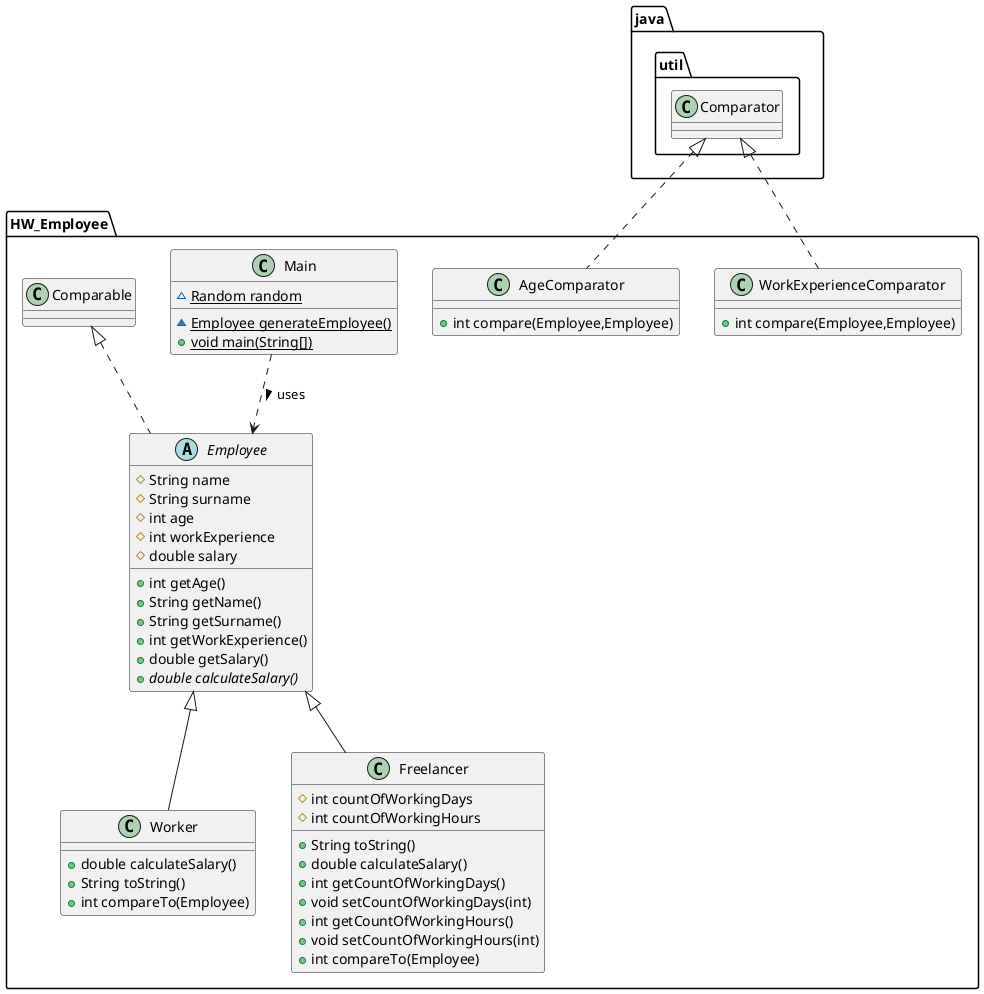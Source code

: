 @startuml
class HW_Employee.Worker {
+ double calculateSalary()
+ String toString()
+ int compareTo(Employee)
}
class HW_Employee.AgeComparator {
+ int compare(Employee,Employee)
}

class HW_Employee.Freelancer {
# int countOfWorkingDays
# int countOfWorkingHours
+ String toString()
+ double calculateSalary()
+ int getCountOfWorkingDays()
+ void setCountOfWorkingDays(int)
+ int getCountOfWorkingHours()
+ void setCountOfWorkingHours(int)
+ int compareTo(Employee)
}

abstract class HW_Employee.Employee {
# String name
# String surname
# int age
# int workExperience
# double salary
+ int getAge()
+ String getName()
+ String getSurname()
+ int getWorkExperience()
+ double getSalary()
+ {abstract}double calculateSalary()
}

class HW_Employee.WorkExperienceComparator {
+ int compare(Employee,Employee)
}

class HW_Employee.Main {
~ {static} Random random
~ {static} Employee generateEmployee()
+ {static} void main(String[])
}
Main ..> Employee : uses >



HW_Employee.Employee <|-- HW_Employee.Worker
java.util.Comparator <|.. HW_Employee.AgeComparator
HW_Employee.Employee <|-- HW_Employee.Freelancer
HW_Employee.Comparable <|.. HW_Employee.Employee
java.util.Comparator <|.. HW_Employee.WorkExperienceComparator
@enduml

